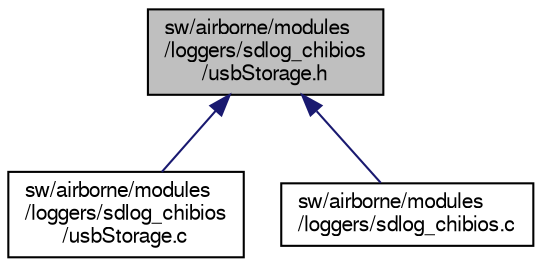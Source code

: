 digraph "sw/airborne/modules/loggers/sdlog_chibios/usbStorage.h"
{
  edge [fontname="FreeSans",fontsize="10",labelfontname="FreeSans",labelfontsize="10"];
  node [fontname="FreeSans",fontsize="10",shape=record];
  Node1 [label="sw/airborne/modules\l/loggers/sdlog_chibios\l/usbStorage.h",height=0.2,width=0.4,color="black", fillcolor="grey75", style="filled", fontcolor="black"];
  Node1 -> Node2 [dir="back",color="midnightblue",fontsize="10",style="solid",fontname="FreeSans"];
  Node2 [label="sw/airborne/modules\l/loggers/sdlog_chibios\l/usbStorage.c",height=0.2,width=0.4,color="black", fillcolor="white", style="filled",URL="$usbStorage_8c.html"];
  Node1 -> Node3 [dir="back",color="midnightblue",fontsize="10",style="solid",fontname="FreeSans"];
  Node3 [label="sw/airborne/modules\l/loggers/sdlog_chibios.c",height=0.2,width=0.4,color="black", fillcolor="white", style="filled",URL="$sdlog__chibios_8c.html"];
}
